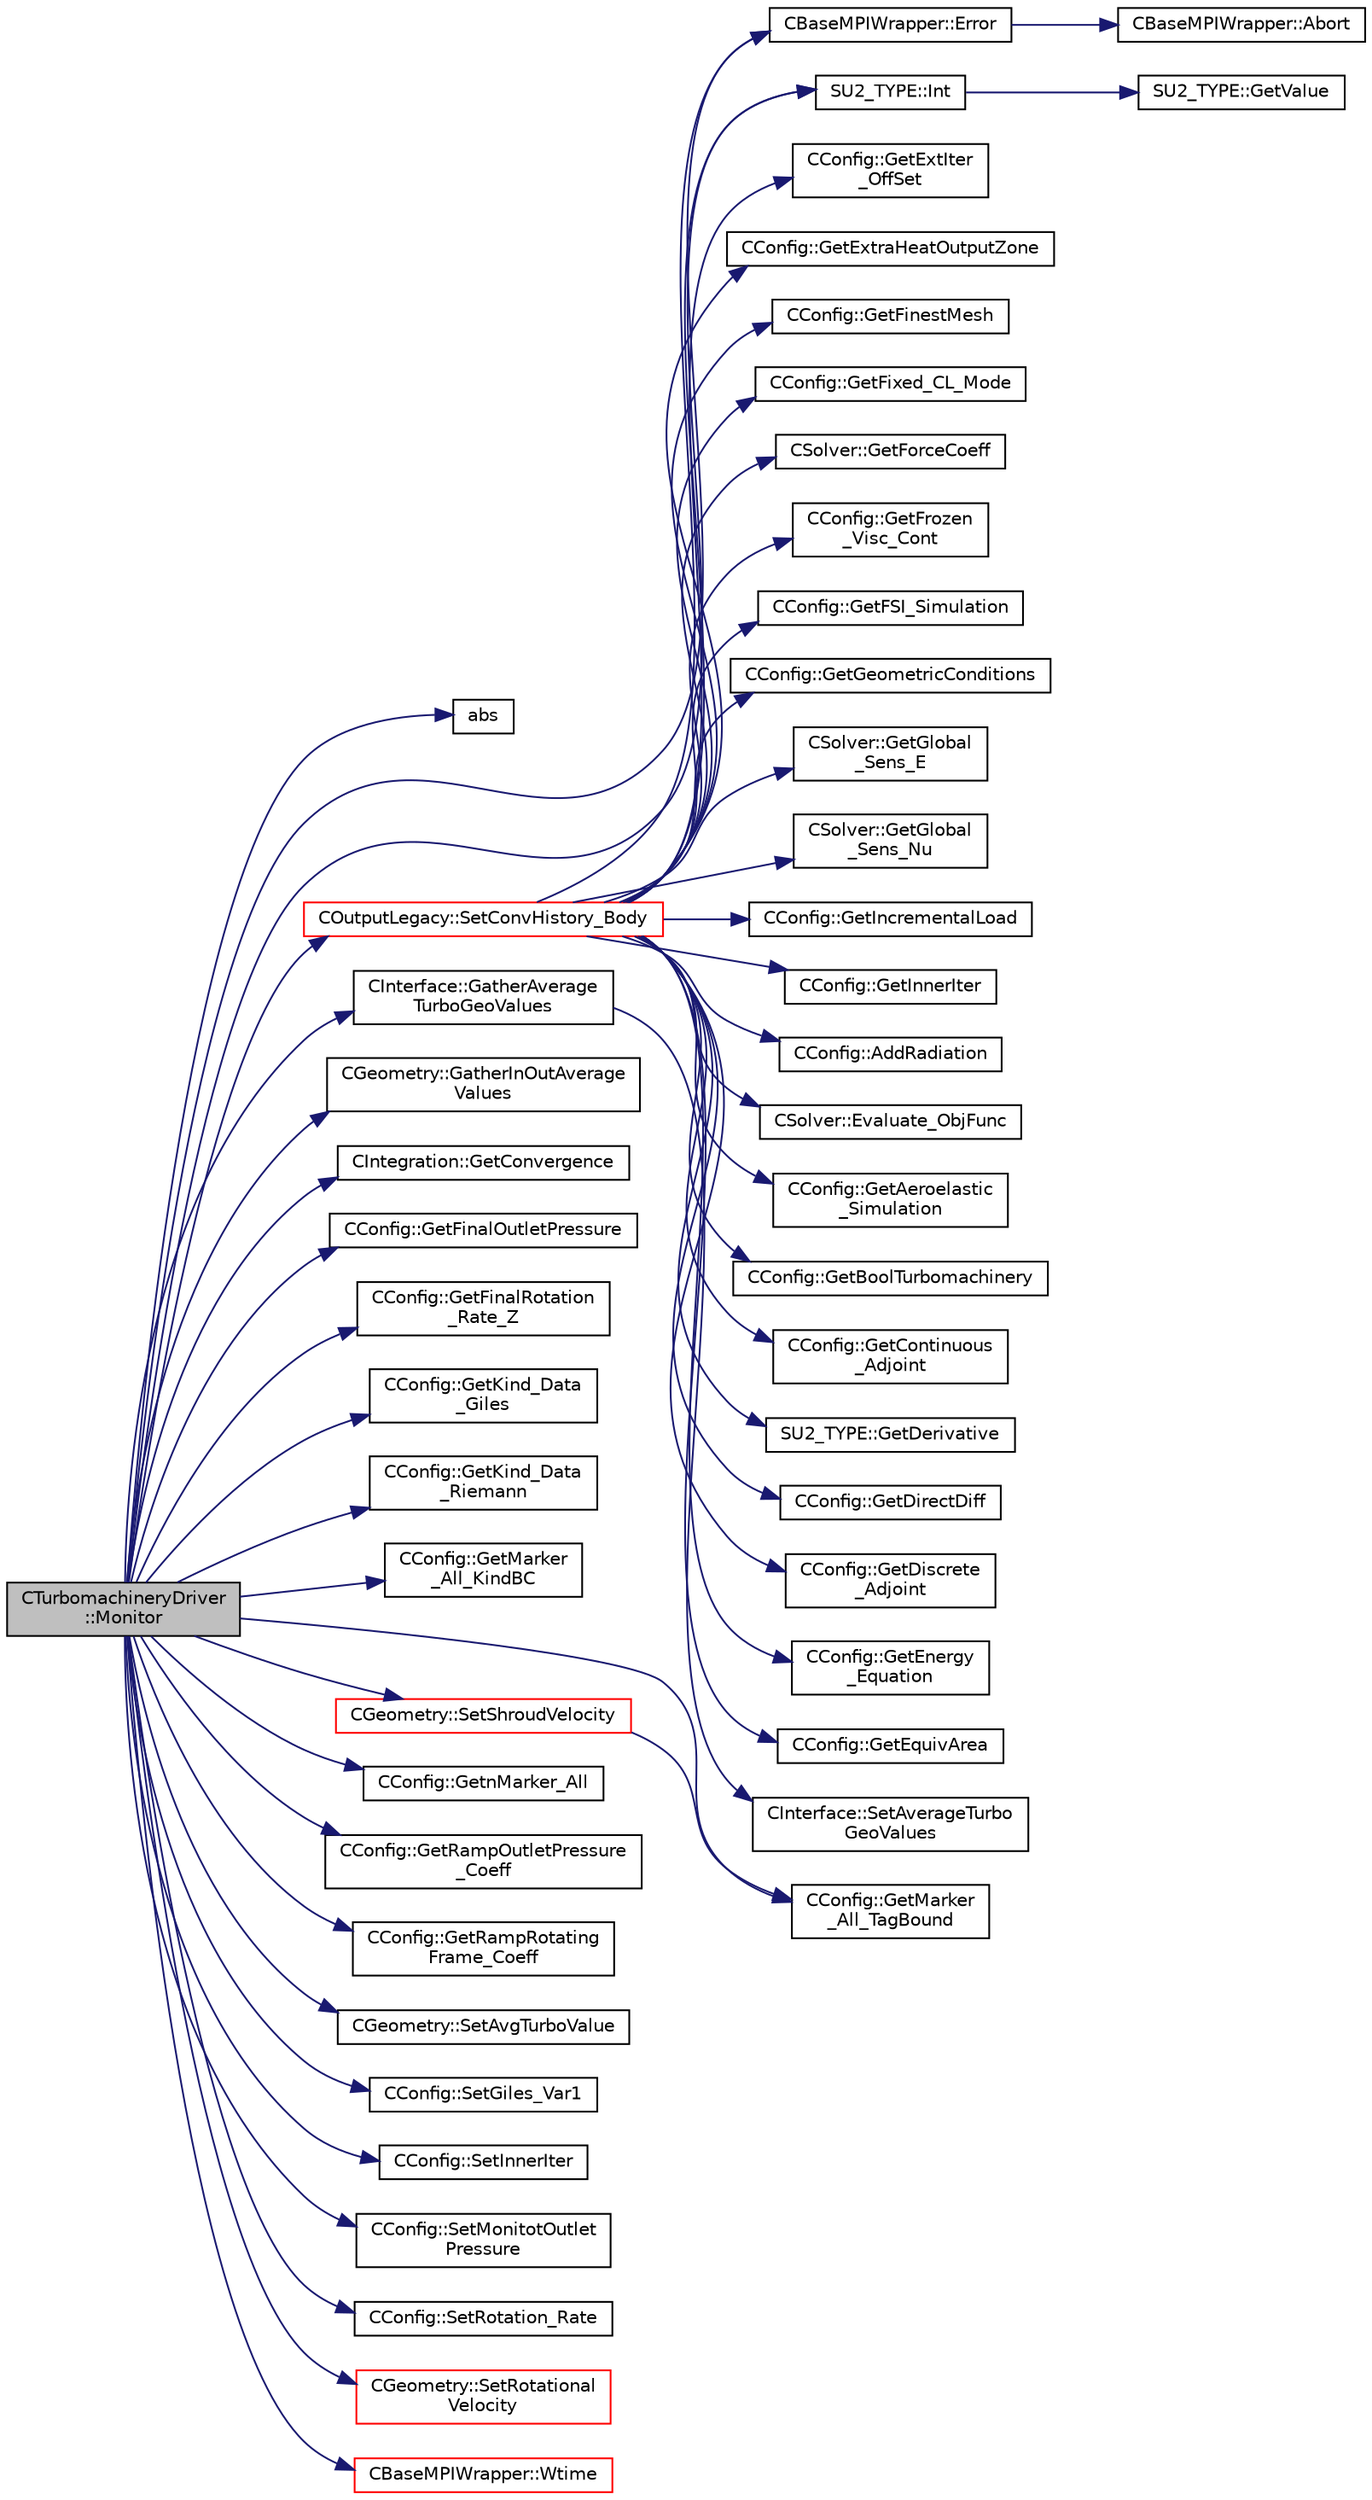 digraph "CTurbomachineryDriver::Monitor"
{
 // LATEX_PDF_SIZE
  edge [fontname="Helvetica",fontsize="10",labelfontname="Helvetica",labelfontsize="10"];
  node [fontname="Helvetica",fontsize="10",shape=record];
  rankdir="LR";
  Node1 [label="CTurbomachineryDriver\l::Monitor",height=0.2,width=0.4,color="black", fillcolor="grey75", style="filled", fontcolor="black",tooltip="Monitor the computation."];
  Node1 -> Node2 [color="midnightblue",fontsize="10",style="solid",fontname="Helvetica"];
  Node2 [label="abs",height=0.2,width=0.4,color="black", fillcolor="white", style="filled",URL="$group__SIMD.html#gaf7650d08e2a58ed700276ddc70f72f96",tooltip=" "];
  Node1 -> Node3 [color="midnightblue",fontsize="10",style="solid",fontname="Helvetica"];
  Node3 [label="CBaseMPIWrapper::Error",height=0.2,width=0.4,color="black", fillcolor="white", style="filled",URL="$classCBaseMPIWrapper.html#a04457c47629bda56704e6a8804833eeb",tooltip=" "];
  Node3 -> Node4 [color="midnightblue",fontsize="10",style="solid",fontname="Helvetica"];
  Node4 [label="CBaseMPIWrapper::Abort",height=0.2,width=0.4,color="black", fillcolor="white", style="filled",URL="$classCBaseMPIWrapper.html#af7297d861dca86b45cf561b6ab642e8f",tooltip=" "];
  Node1 -> Node5 [color="midnightblue",fontsize="10",style="solid",fontname="Helvetica"];
  Node5 [label="CInterface::GatherAverage\lTurboGeoValues",height=0.2,width=0.4,color="black", fillcolor="white", style="filled",URL="$classCInterface.html#ae5cb5e00470a12b9e3b454edb9b90c8e",tooltip="Exchange Average geometrical value beteween zones ."];
  Node5 -> Node6 [color="midnightblue",fontsize="10",style="solid",fontname="Helvetica"];
  Node6 [label="CInterface::SetAverageTurbo\lGeoValues",height=0.2,width=0.4,color="black", fillcolor="white", style="filled",URL="$classCInterface.html#a851a13a69d53ae621edc98816a0b8d16",tooltip="A virtual member."];
  Node1 -> Node7 [color="midnightblue",fontsize="10",style="solid",fontname="Helvetica"];
  Node7 [label="CGeometry::GatherInOutAverage\lValues",height=0.2,width=0.4,color="black", fillcolor="white", style="filled",URL="$classCGeometry.html#af425cb823fc4d19fda019978ca184f78",tooltip="A virtual member."];
  Node1 -> Node8 [color="midnightblue",fontsize="10",style="solid",fontname="Helvetica"];
  Node8 [label="CIntegration::GetConvergence",height=0.2,width=0.4,color="black", fillcolor="white", style="filled",URL="$classCIntegration.html#aac6ff3b43986bcab3ae9a8665c04ab7e",tooltip="Get the indicator of the convergence for the direct, adjoint and linearized problem."];
  Node1 -> Node9 [color="midnightblue",fontsize="10",style="solid",fontname="Helvetica"];
  Node9 [label="CConfig::GetFinalOutletPressure",height=0.2,width=0.4,color="black", fillcolor="white", style="filled",URL="$classCConfig.html#abca1e7a87311207559ba7308cbe08867",tooltip="Get final Outlet Pressure value for the ramp."];
  Node1 -> Node10 [color="midnightblue",fontsize="10",style="solid",fontname="Helvetica"];
  Node10 [label="CConfig::GetFinalRotation\l_Rate_Z",height=0.2,width=0.4,color="black", fillcolor="white", style="filled",URL="$classCConfig.html#adeed15ff6207a3e814b3c7cab6efec8a",tooltip="Get the angular velocity of the mesh about the z-axis."];
  Node1 -> Node11 [color="midnightblue",fontsize="10",style="solid",fontname="Helvetica"];
  Node11 [label="CConfig::GetKind_Data\l_Giles",height=0.2,width=0.4,color="black", fillcolor="white", style="filled",URL="$classCConfig.html#a34b70f142fa43b3e11e08d7075b511de",tooltip="Get Kind Data for the Giles BC."];
  Node1 -> Node12 [color="midnightblue",fontsize="10",style="solid",fontname="Helvetica"];
  Node12 [label="CConfig::GetKind_Data\l_Riemann",height=0.2,width=0.4,color="black", fillcolor="white", style="filled",URL="$classCConfig.html#ab4b1ecac2584909ac5e6d5e5c714b51d",tooltip="Get Kind Data of Riemann boundary."];
  Node1 -> Node13 [color="midnightblue",fontsize="10",style="solid",fontname="Helvetica"];
  Node13 [label="CConfig::GetMarker\l_All_KindBC",height=0.2,width=0.4,color="black", fillcolor="white", style="filled",URL="$classCConfig.html#ae003cd8f406eaaa91849a774c9a20730",tooltip="Get the kind of boundary for each marker."];
  Node1 -> Node14 [color="midnightblue",fontsize="10",style="solid",fontname="Helvetica"];
  Node14 [label="CConfig::GetMarker\l_All_TagBound",height=0.2,width=0.4,color="black", fillcolor="white", style="filled",URL="$classCConfig.html#ab8c9c1f45950a29355be4ff357049440",tooltip="Get the index of the surface defined in the geometry file."];
  Node1 -> Node15 [color="midnightblue",fontsize="10",style="solid",fontname="Helvetica"];
  Node15 [label="CConfig::GetnMarker_All",height=0.2,width=0.4,color="black", fillcolor="white", style="filled",URL="$classCConfig.html#a459dee039e618d21a5d78db61c221240",tooltip="Get the total number of boundary markers of the local process including send/receive domains."];
  Node1 -> Node16 [color="midnightblue",fontsize="10",style="solid",fontname="Helvetica"];
  Node16 [label="CConfig::GetRampOutletPressure\l_Coeff",height=0.2,width=0.4,color="black", fillcolor="white", style="filled",URL="$classCConfig.html#af2511768f738c0c6b5ae1dd341c6170e",tooltip="Get coeff for Outlet Pressure Ramp."];
  Node1 -> Node17 [color="midnightblue",fontsize="10",style="solid",fontname="Helvetica"];
  Node17 [label="CConfig::GetRampRotating\lFrame_Coeff",height=0.2,width=0.4,color="black", fillcolor="white", style="filled",URL="$classCConfig.html#a5d3a06a27768efc12d4eb20af3000a46",tooltip="Get coeff for Rotating Frame Ramp."];
  Node1 -> Node18 [color="midnightblue",fontsize="10",style="solid",fontname="Helvetica"];
  Node18 [label="SU2_TYPE::Int",height=0.2,width=0.4,color="black", fillcolor="white", style="filled",URL="$namespaceSU2__TYPE.html#a6b48817766d8a6486caa2807a52f6bae",tooltip="Casts the primitive value to int (uses GetValue, already implemented for each type)."];
  Node18 -> Node19 [color="midnightblue",fontsize="10",style="solid",fontname="Helvetica"];
  Node19 [label="SU2_TYPE::GetValue",height=0.2,width=0.4,color="black", fillcolor="white", style="filled",URL="$namespaceSU2__TYPE.html#adf52a59d6f4e578f7915ec9abbf7cb22",tooltip="Get the (primitive) value of the datatype (needs to be specialized for active types)."];
  Node1 -> Node20 [color="midnightblue",fontsize="10",style="solid",fontname="Helvetica"];
  Node20 [label="CGeometry::SetAvgTurboValue",height=0.2,width=0.4,color="black", fillcolor="white", style="filled",URL="$classCGeometry.html#a8dafe9f2c5570e714bb06ff7558be4b3",tooltip="A virtual member."];
  Node1 -> Node21 [color="midnightblue",fontsize="10",style="solid",fontname="Helvetica"];
  Node21 [label="COutputLegacy::SetConvHistory_Body",height=0.2,width=0.4,color="red", fillcolor="white", style="filled",URL="$classCOutputLegacy.html#a217cc0d778a3828499189a9debee47c6",tooltip="Write the history file and the convergence on the screen for serial computations."];
  Node21 -> Node22 [color="midnightblue",fontsize="10",style="solid",fontname="Helvetica"];
  Node22 [label="CConfig::AddRadiation",height=0.2,width=0.4,color="black", fillcolor="white", style="filled",URL="$classCConfig.html#adf2b9923584f8f4f0a3ba9acb86985c4",tooltip="Determines if radiation needs to be incorporated to the analysis."];
  Node21 -> Node3 [color="midnightblue",fontsize="10",style="solid",fontname="Helvetica"];
  Node21 -> Node23 [color="midnightblue",fontsize="10",style="solid",fontname="Helvetica"];
  Node23 [label="CSolver::Evaluate_ObjFunc",height=0.2,width=0.4,color="black", fillcolor="white", style="filled",URL="$classCSolver.html#ad967125242cd327b68fe3e46302e1592",tooltip="Compute weighted-sum \"combo\" objective output."];
  Node21 -> Node24 [color="midnightblue",fontsize="10",style="solid",fontname="Helvetica"];
  Node24 [label="CConfig::GetAeroelastic\l_Simulation",height=0.2,width=0.4,color="black", fillcolor="white", style="filled",URL="$classCConfig.html#ac40918bbc65c568104a5298dcfc28a5c",tooltip="Get information about the aeroelastic simulation."];
  Node21 -> Node25 [color="midnightblue",fontsize="10",style="solid",fontname="Helvetica"];
  Node25 [label="CConfig::GetBoolTurbomachinery",height=0.2,width=0.4,color="black", fillcolor="white", style="filled",URL="$classCConfig.html#a9e487db59e70e83ca75e919e084cb9b9",tooltip="Verify if there is Turbomachinery performance option specified from config file."];
  Node21 -> Node26 [color="midnightblue",fontsize="10",style="solid",fontname="Helvetica"];
  Node26 [label="CConfig::GetContinuous\l_Adjoint",height=0.2,width=0.4,color="black", fillcolor="white", style="filled",URL="$classCConfig.html#a1eb754aa86fb8154bc9eefea616b7cf9",tooltip="Determines if problem is adjoint."];
  Node21 -> Node27 [color="midnightblue",fontsize="10",style="solid",fontname="Helvetica"];
  Node27 [label="SU2_TYPE::GetDerivative",height=0.2,width=0.4,color="black", fillcolor="white", style="filled",URL="$namespaceSU2__TYPE.html#a7300627e76e21e6d1a3bd8bf7c2fcd74",tooltip="Get the derivative value of the datatype (needs to be implemented for each new type)."];
  Node21 -> Node28 [color="midnightblue",fontsize="10",style="solid",fontname="Helvetica"];
  Node28 [label="CConfig::GetDirectDiff",height=0.2,width=0.4,color="black", fillcolor="white", style="filled",URL="$classCConfig.html#a1756760d4a98f886411a703d71bda3f2",tooltip="Get the direct differentation method."];
  Node21 -> Node29 [color="midnightblue",fontsize="10",style="solid",fontname="Helvetica"];
  Node29 [label="CConfig::GetDiscrete\l_Adjoint",height=0.2,width=0.4,color="black", fillcolor="white", style="filled",URL="$classCConfig.html#ab3928c4e6debcf50dcd0d38985f6980c",tooltip="Get the indicator whether we are solving an discrete adjoint problem."];
  Node21 -> Node30 [color="midnightblue",fontsize="10",style="solid",fontname="Helvetica"];
  Node30 [label="CConfig::GetEnergy\l_Equation",height=0.2,width=0.4,color="black", fillcolor="white", style="filled",URL="$classCConfig.html#a085accf5825cdba0219fc734f4fadb8c",tooltip="Flag for whether to solve the energy equation for incompressible flows."];
  Node21 -> Node31 [color="midnightblue",fontsize="10",style="solid",fontname="Helvetica"];
  Node31 [label="CConfig::GetEquivArea",height=0.2,width=0.4,color="black", fillcolor="white", style="filled",URL="$classCConfig.html#a25dc5ab419f48b2f8461dee933d97ede",tooltip="Information about computing and plotting the equivalent area distribution."];
  Node21 -> Node32 [color="midnightblue",fontsize="10",style="solid",fontname="Helvetica"];
  Node32 [label="CConfig::GetExtIter\l_OffSet",height=0.2,width=0.4,color="black", fillcolor="white", style="filled",URL="$classCConfig.html#a3224f63da192c807ddd3cb75eeabbdd6",tooltip="Get the current internal iteration number."];
  Node21 -> Node33 [color="midnightblue",fontsize="10",style="solid",fontname="Helvetica"];
  Node33 [label="CConfig::GetExtraHeatOutputZone",height=0.2,width=0.4,color="black", fillcolor="white", style="filled",URL="$classCConfig.html#af27bfeafea45a0951e61853714a527fc",tooltip="Heat solver zone with extra screen output."];
  Node21 -> Node34 [color="midnightblue",fontsize="10",style="solid",fontname="Helvetica"];
  Node34 [label="CConfig::GetFinestMesh",height=0.2,width=0.4,color="black", fillcolor="white", style="filled",URL="$classCConfig.html#a1bfdeef5e374d540cb675c308eb97868",tooltip="Get the index of the finest grid."];
  Node21 -> Node35 [color="midnightblue",fontsize="10",style="solid",fontname="Helvetica"];
  Node35 [label="CConfig::GetFixed_CL_Mode",height=0.2,width=0.4,color="black", fillcolor="white", style="filled",URL="$classCConfig.html#ae688e355a74025050498d8c03aee35b2",tooltip="Get information about whether to use fixed CL mode."];
  Node21 -> Node36 [color="midnightblue",fontsize="10",style="solid",fontname="Helvetica"];
  Node36 [label="CSolver::GetForceCoeff",height=0.2,width=0.4,color="black", fillcolor="white", style="filled",URL="$classCSolver.html#aed6de465a08768b8fbf83b31fe2f0aa3",tooltip="A virtual member."];
  Node21 -> Node37 [color="midnightblue",fontsize="10",style="solid",fontname="Helvetica"];
  Node37 [label="CConfig::GetFrozen\l_Visc_Cont",height=0.2,width=0.4,color="black", fillcolor="white", style="filled",URL="$classCConfig.html#a693b7f150eb8b7a455e4174d4af744b8",tooltip="Provides information about the way in which the turbulence will be treated by the cont...."];
  Node21 -> Node38 [color="midnightblue",fontsize="10",style="solid",fontname="Helvetica"];
  Node38 [label="CConfig::GetFSI_Simulation",height=0.2,width=0.4,color="black", fillcolor="white", style="filled",URL="$classCConfig.html#ab3fdf060d59e990ed2e9418e8df56ad7",tooltip="Check if the simulation we are running is a FSI simulation."];
  Node21 -> Node39 [color="midnightblue",fontsize="10",style="solid",fontname="Helvetica"];
  Node39 [label="CConfig::GetGeometricConditions",height=0.2,width=0.4,color="black", fillcolor="white", style="filled",URL="$classCConfig.html#a9285d2a69fa076420dc0533865f5fe4e",tooltip="Geometric conditions for the structural solver."];
  Node21 -> Node40 [color="midnightblue",fontsize="10",style="solid",fontname="Helvetica"];
  Node40 [label="CSolver::GetGlobal\l_Sens_E",height=0.2,width=0.4,color="black", fillcolor="white", style="filled",URL="$classCSolver.html#a1524da0ada8668f8ca62fd37d3eb72f2",tooltip="A virtual member."];
  Node21 -> Node41 [color="midnightblue",fontsize="10",style="solid",fontname="Helvetica"];
  Node41 [label="CSolver::GetGlobal\l_Sens_Nu",height=0.2,width=0.4,color="black", fillcolor="white", style="filled",URL="$classCSolver.html#a568bccf14bdc27852435b937b26a040a",tooltip="A virtual member."];
  Node21 -> Node42 [color="midnightblue",fontsize="10",style="solid",fontname="Helvetica"];
  Node42 [label="CConfig::GetIncrementalLoad",height=0.2,width=0.4,color="black", fillcolor="white", style="filled",URL="$classCConfig.html#a1b1ca31c981ecb1cd218600147b23b85",tooltip="Check if we want to apply an incremental load to the nonlinear structural simulation."];
  Node21 -> Node43 [color="midnightblue",fontsize="10",style="solid",fontname="Helvetica"];
  Node43 [label="CConfig::GetInnerIter",height=0.2,width=0.4,color="black", fillcolor="white", style="filled",URL="$classCConfig.html#a079a90396222697f01e0c365285c915d",tooltip="Get the current FSI iteration number."];
  Node21 -> Node18 [color="midnightblue",fontsize="10",style="solid",fontname="Helvetica"];
  Node1 -> Node317 [color="midnightblue",fontsize="10",style="solid",fontname="Helvetica"];
  Node317 [label="CConfig::SetGiles_Var1",height=0.2,width=0.4,color="black", fillcolor="white", style="filled",URL="$classCConfig.html#a28e17eda8b6a46515c5638ea0b203a03",tooltip="Set the var 1 for Giles BC."];
  Node1 -> Node318 [color="midnightblue",fontsize="10",style="solid",fontname="Helvetica"];
  Node318 [label="CConfig::SetInnerIter",height=0.2,width=0.4,color="black", fillcolor="white", style="filled",URL="$classCConfig.html#af57608dd44a9211af952763a67cbb2dc",tooltip="Set the current FSI iteration number."];
  Node1 -> Node319 [color="midnightblue",fontsize="10",style="solid",fontname="Helvetica"];
  Node319 [label="CConfig::SetMonitotOutlet\lPressure",height=0.2,width=0.4,color="black", fillcolor="white", style="filled",URL="$classCConfig.html#a314620215fd63a15437f7a5bd5f151d1",tooltip="Set Monitor Outlet Pressure value for the ramp."];
  Node1 -> Node320 [color="midnightblue",fontsize="10",style="solid",fontname="Helvetica"];
  Node320 [label="CConfig::SetRotation_Rate",height=0.2,width=0.4,color="black", fillcolor="white", style="filled",URL="$classCConfig.html#acacb1ed878968b19b7aaf456d0544834",tooltip="Get the rotation rate of the mesh."];
  Node1 -> Node321 [color="midnightblue",fontsize="10",style="solid",fontname="Helvetica"];
  Node321 [label="CGeometry::SetRotational\lVelocity",height=0.2,width=0.4,color="red", fillcolor="white", style="filled",URL="$classCGeometry.html#aafa0ebc29ceb133ff38f80b9b62d4ea5",tooltip="Set cartesian grid velocity based on rotational speed and axis."];
  Node1 -> Node328 [color="midnightblue",fontsize="10",style="solid",fontname="Helvetica"];
  Node328 [label="CGeometry::SetShroudVelocity",height=0.2,width=0.4,color="red", fillcolor="white", style="filled",URL="$classCGeometry.html#a1be6afa2de8b9d2b65e48257f28d069b",tooltip="Set the rotational velocity of the points on the shroud markers to 0."];
  Node328 -> Node14 [color="midnightblue",fontsize="10",style="solid",fontname="Helvetica"];
  Node1 -> Node331 [color="midnightblue",fontsize="10",style="solid",fontname="Helvetica"];
  Node331 [label="CBaseMPIWrapper::Wtime",height=0.2,width=0.4,color="red", fillcolor="white", style="filled",URL="$classCBaseMPIWrapper.html#adcf32aa628d4b515e8835bc5c56fbf08",tooltip=" "];
}
